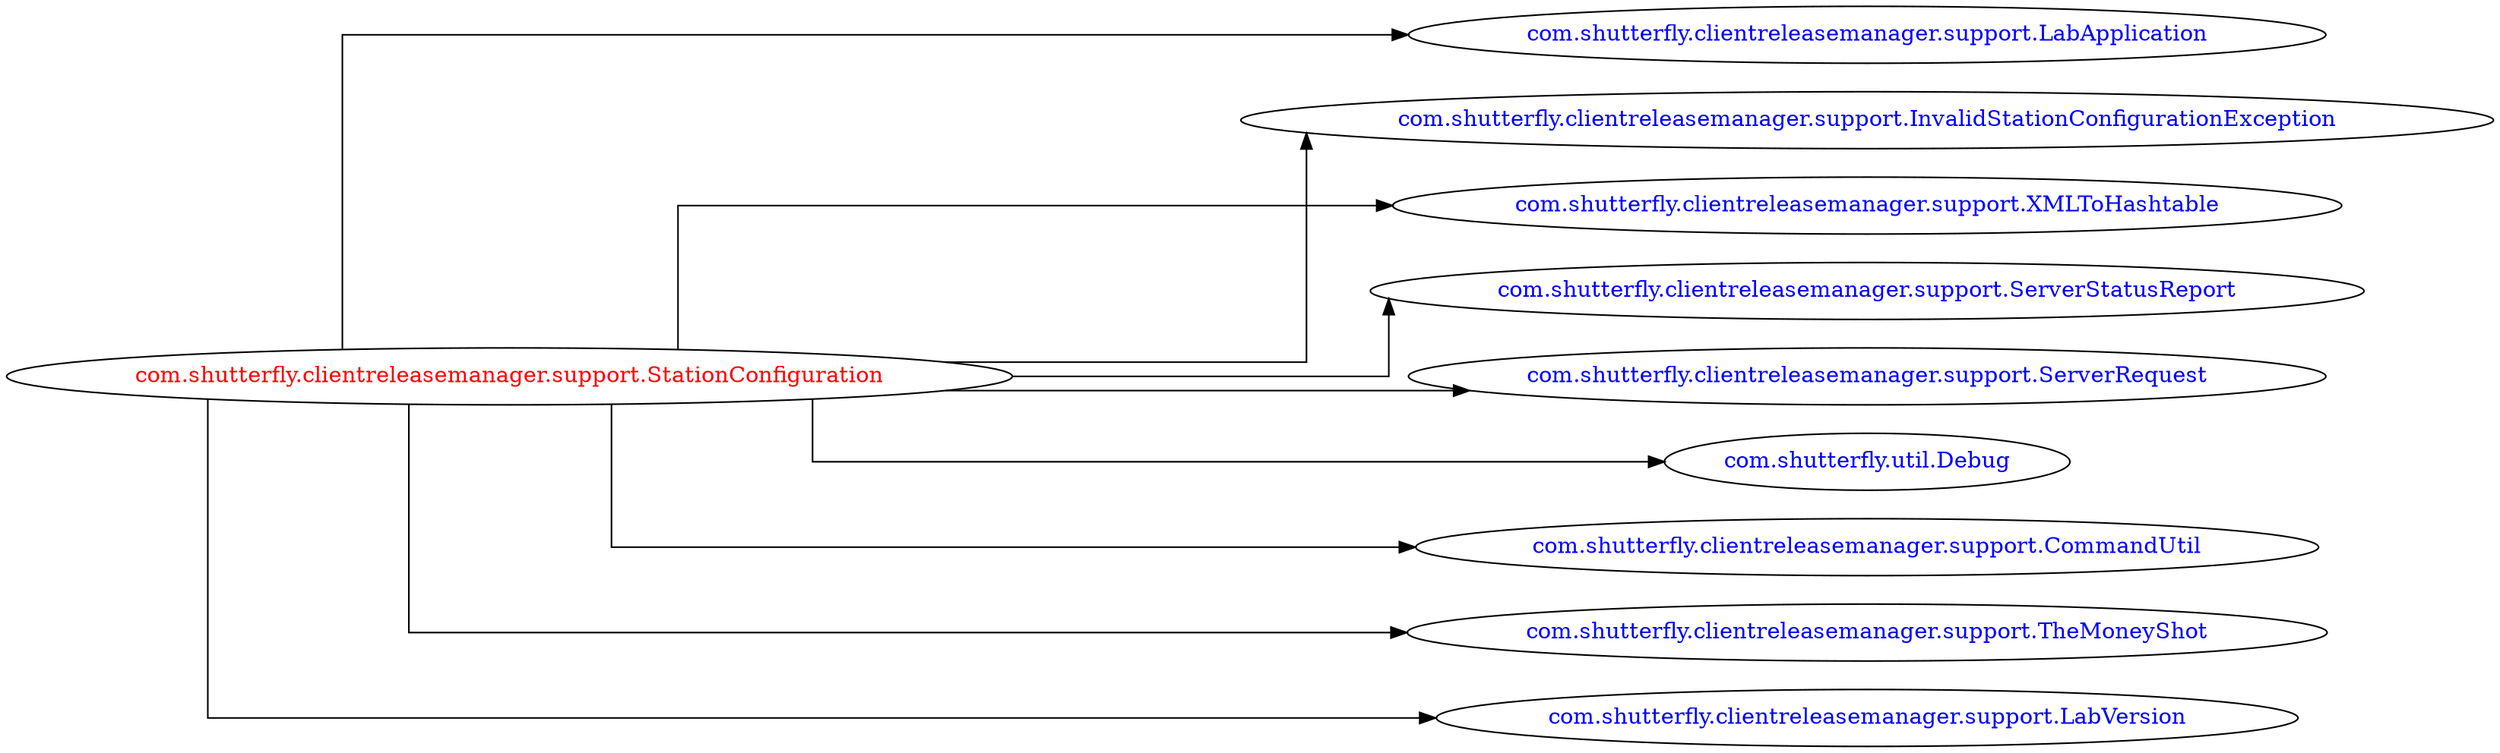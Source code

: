 digraph dependencyGraph {
 concentrate=true;
 ranksep="2.0";
 rankdir="LR"; 
 splines="ortho";
"com.shutterfly.clientreleasemanager.support.StationConfiguration" [fontcolor="red"];
"com.shutterfly.clientreleasemanager.support.LabApplication" [ fontcolor="blue" ];
"com.shutterfly.clientreleasemanager.support.StationConfiguration"->"com.shutterfly.clientreleasemanager.support.LabApplication";
"com.shutterfly.clientreleasemanager.support.InvalidStationConfigurationException" [ fontcolor="blue" ];
"com.shutterfly.clientreleasemanager.support.StationConfiguration"->"com.shutterfly.clientreleasemanager.support.InvalidStationConfigurationException";
"com.shutterfly.clientreleasemanager.support.XMLToHashtable" [ fontcolor="blue" ];
"com.shutterfly.clientreleasemanager.support.StationConfiguration"->"com.shutterfly.clientreleasemanager.support.XMLToHashtable";
"com.shutterfly.clientreleasemanager.support.ServerStatusReport" [ fontcolor="blue" ];
"com.shutterfly.clientreleasemanager.support.StationConfiguration"->"com.shutterfly.clientreleasemanager.support.ServerStatusReport";
"com.shutterfly.clientreleasemanager.support.ServerRequest" [ fontcolor="blue" ];
"com.shutterfly.clientreleasemanager.support.StationConfiguration"->"com.shutterfly.clientreleasemanager.support.ServerRequest";
"com.shutterfly.util.Debug" [ fontcolor="blue" ];
"com.shutterfly.clientreleasemanager.support.StationConfiguration"->"com.shutterfly.util.Debug";
"com.shutterfly.clientreleasemanager.support.CommandUtil" [ fontcolor="blue" ];
"com.shutterfly.clientreleasemanager.support.StationConfiguration"->"com.shutterfly.clientreleasemanager.support.CommandUtil";
"com.shutterfly.clientreleasemanager.support.TheMoneyShot" [ fontcolor="blue" ];
"com.shutterfly.clientreleasemanager.support.StationConfiguration"->"com.shutterfly.clientreleasemanager.support.TheMoneyShot";
"com.shutterfly.clientreleasemanager.support.LabVersion" [ fontcolor="blue" ];
"com.shutterfly.clientreleasemanager.support.StationConfiguration"->"com.shutterfly.clientreleasemanager.support.LabVersion";
}